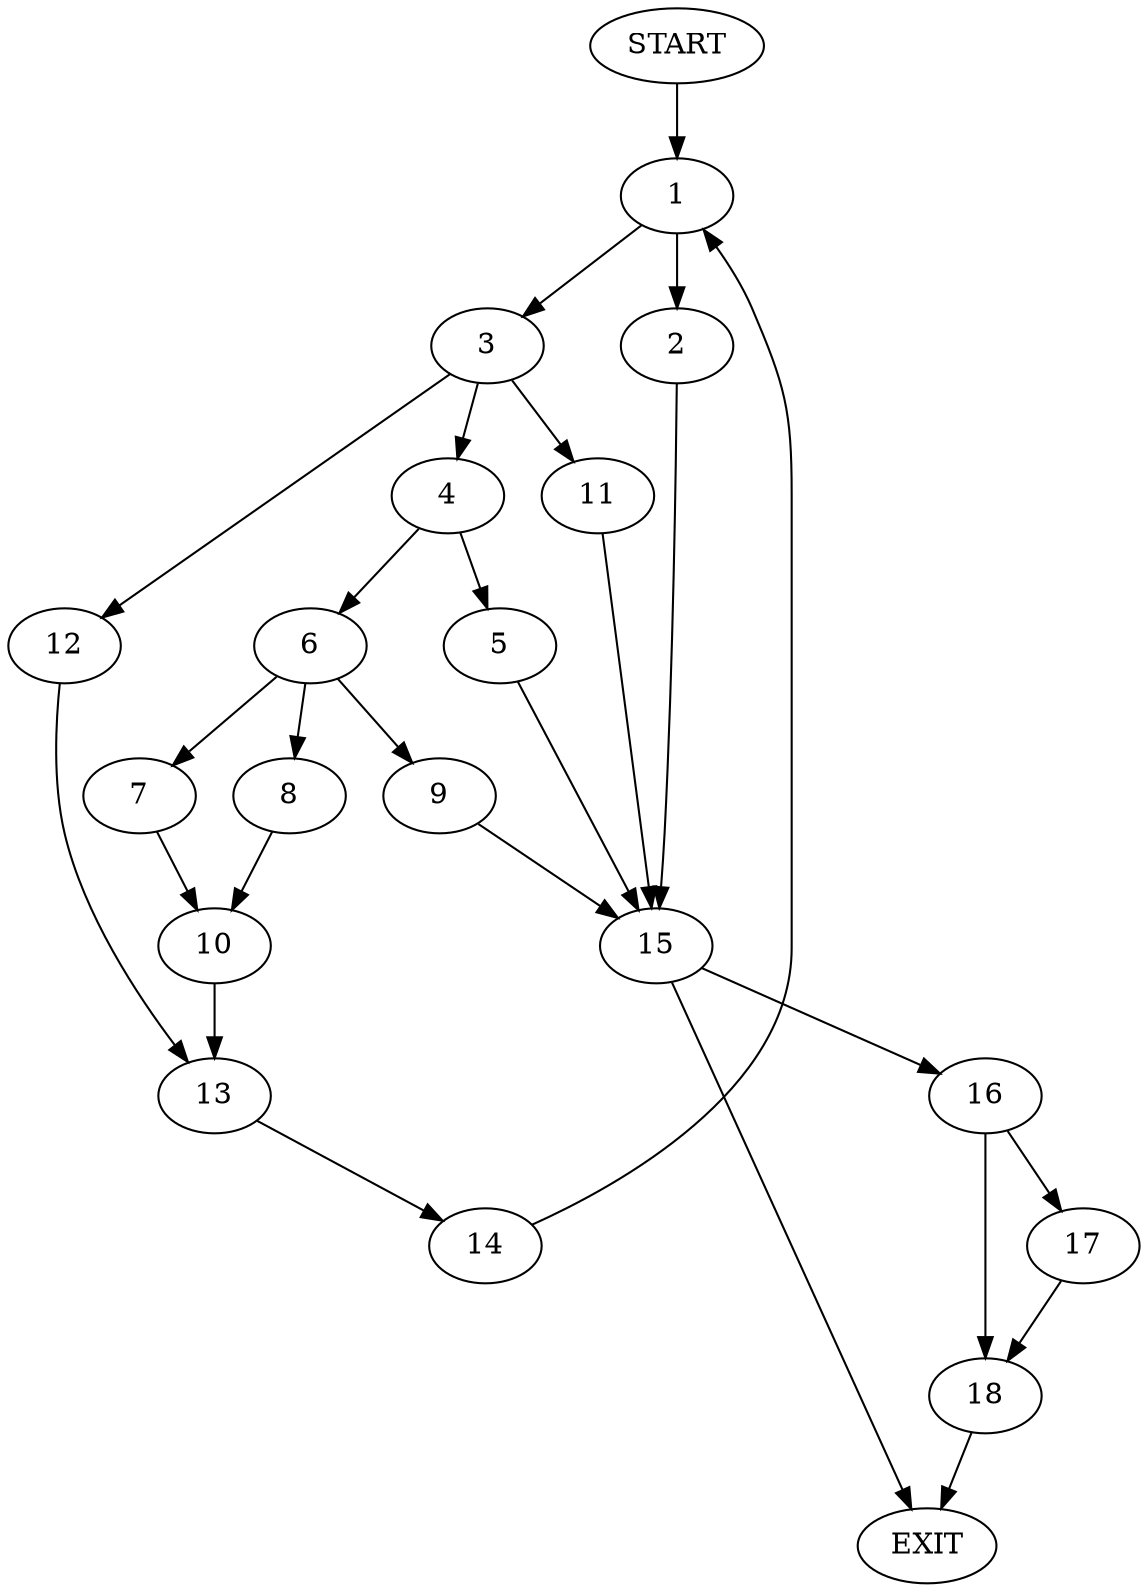 digraph { 
0 [label="START"];
1;
2;
3;
4;
5;
6;
7;
8;
9;
10;
11;
12;
13;
14;
15;
16;
17;
18;
19[label="EXIT"];
0 -> 1;
1 -> 3;
1 -> 2;
2 -> 15;
3 -> 12;
3 -> 4;
3:s2 -> 11;
4 -> 5;
4 -> 6;
5 -> 15;
6 -> 9;
6 -> 7;
6:s2 -> 8;
7 -> 10;
8 -> 10;
9 -> 15;
10 -> 13;
11 -> 15;
12 -> 13;
13 -> 14;
14 -> 1;
15 -> 19;
15 -> 16;
16 -> 17;
16 -> 18;
17 -> 18;
18 -> 19;
}